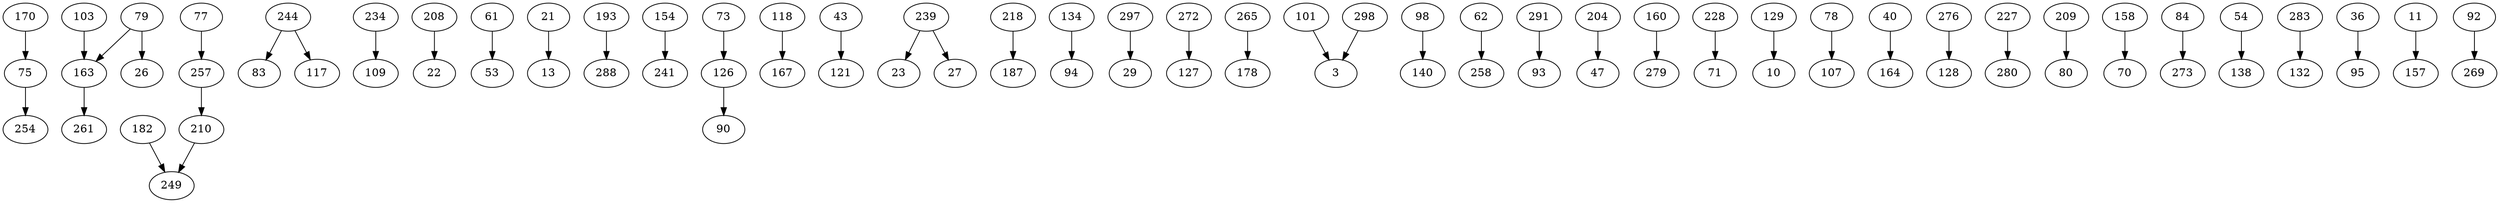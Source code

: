 digraph arbol {170 -> 75[Label=10];
103 -> 163[Label=10];
75 -> 254[Label=10];
257 -> 210[Label=9];
244 -> 83[Label=9];
234 -> 109[Label=9];
208 -> 22[Label=9];
61 -> 53[Label=9];
21 -> 13[Label=9];
193 -> 288[Label=8];
182 -> 249[Label=8];
154 -> 241[Label=8];
126 -> 90[Label=8];
118 -> 167[Label=8];
77 -> 257[Label=8];
43 -> 121[Label=8];
239 -> 23[Label=7];
218 -> 187[Label=7];
163 -> 261[Label=7];
134 -> 94[Label=7];
79 -> 26[Label=7];
297 -> 29[Label=6];
272 -> 127[Label=6];
265 -> 178[Label=6];
101 -> 3[Label=6];
98 -> 140[Label=6];
62 -> 258[Label=6];
291 -> 93[Label=5];
204 -> 47[Label=5];
160 -> 279[Label=5];
228 -> 71[Label=4];
129 -> 10[Label=4];
79 -> 163[Label=4];
78 -> 107[Label=4];
40 -> 164[Label=4];
298 -> 3[Label=3];
276 -> 128[Label=3];
239 -> 27[Label=3];
227 -> 280[Label=3];
209 -> 80[Label=3];
158 -> 70[Label=3];
84 -> 273[Label=3];
73 -> 126[Label=3];
54 -> 138[Label=3];
283 -> 132[Label=2];
210 -> 249[Label=2];
36 -> 95[Label=2];
11 -> 157[Label=2];
244 -> 117[Label=1];
92 -> 269[Label=1];
}